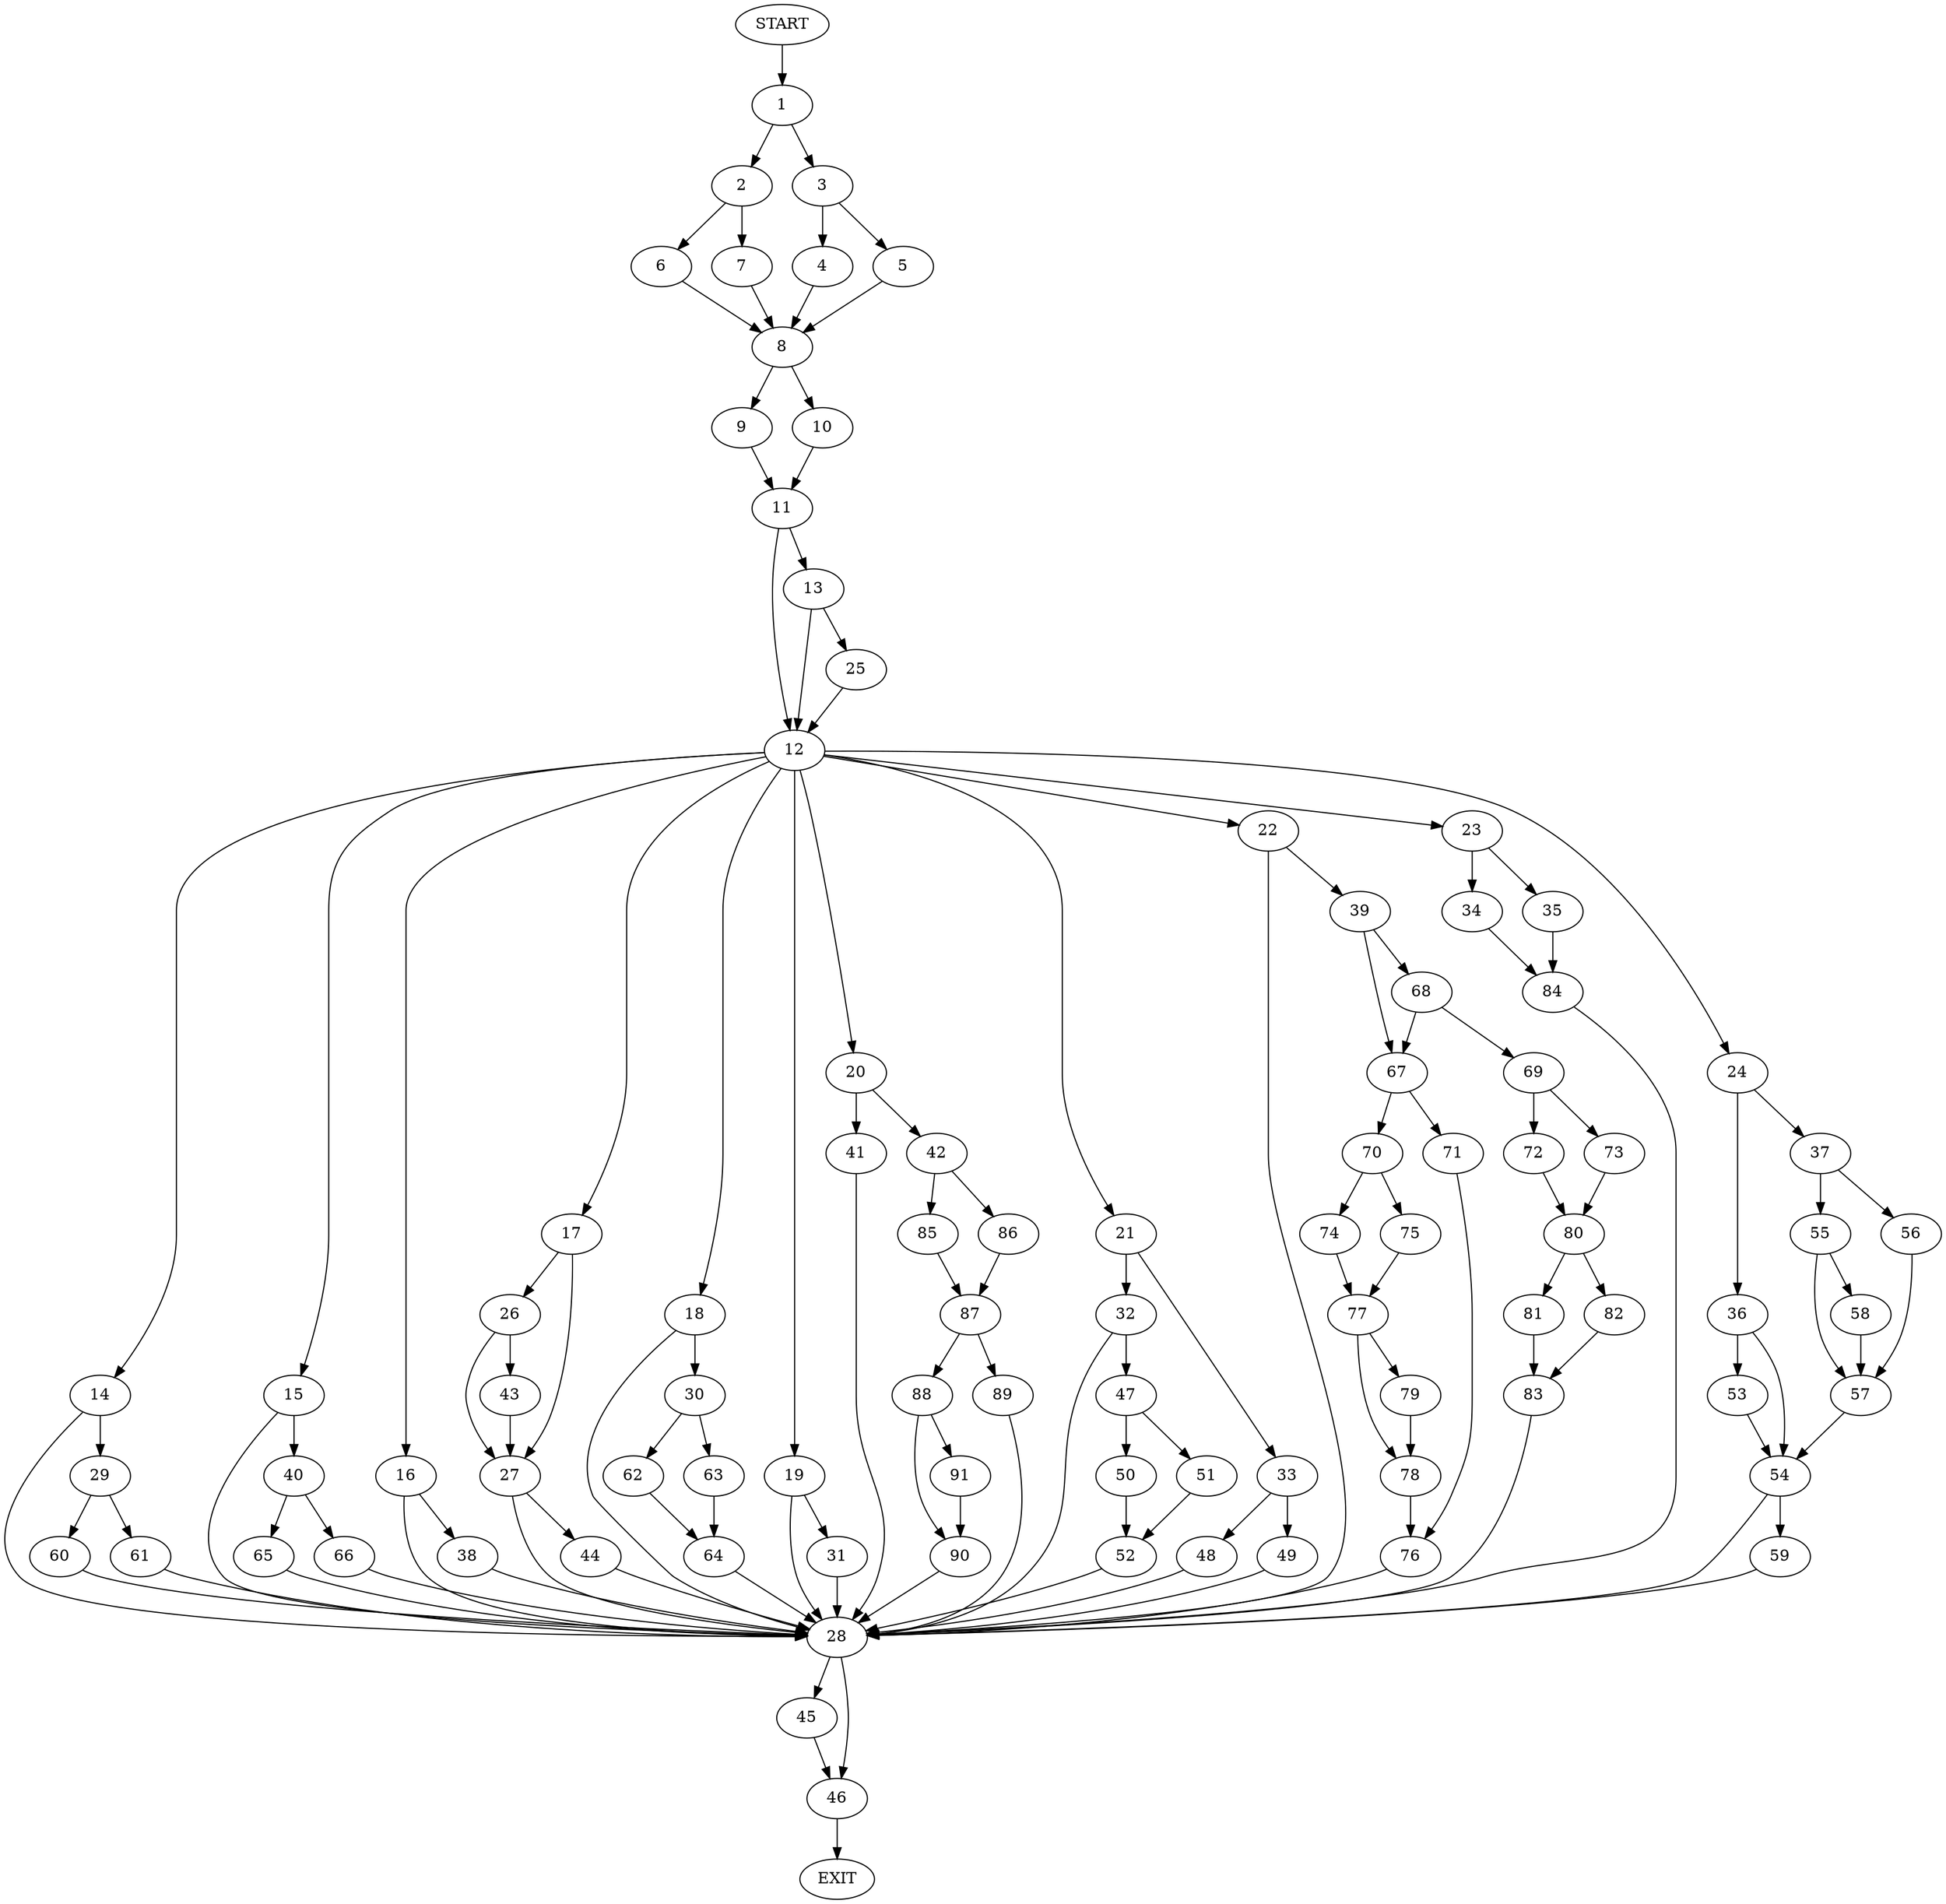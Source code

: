 digraph {
0 [label="START"]
92 [label="EXIT"]
0 -> 1
1 -> 2
1 -> 3
3 -> 4
3 -> 5
2 -> 6
2 -> 7
4 -> 8
5 -> 8
8 -> 9
8 -> 10
6 -> 8
7 -> 8
9 -> 11
10 -> 11
11 -> 12
11 -> 13
12 -> 14
12 -> 15
12 -> 16
12 -> 17
12 -> 18
12 -> 19
12 -> 20
12 -> 21
12 -> 22
12 -> 23
12 -> 24
13 -> 12
13 -> 25
25 -> 12
17 -> 26
17 -> 27
14 -> 28
14 -> 29
18 -> 28
18 -> 30
19 -> 31
19 -> 28
21 -> 32
21 -> 33
23 -> 34
23 -> 35
24 -> 36
24 -> 37
16 -> 28
16 -> 38
22 -> 28
22 -> 39
15 -> 28
15 -> 40
20 -> 41
20 -> 42
26 -> 43
26 -> 27
27 -> 28
27 -> 44
43 -> 27
28 -> 45
28 -> 46
44 -> 28
32 -> 28
32 -> 47
33 -> 48
33 -> 49
48 -> 28
49 -> 28
47 -> 50
47 -> 51
50 -> 52
51 -> 52
52 -> 28
36 -> 53
36 -> 54
37 -> 55
37 -> 56
56 -> 57
55 -> 57
55 -> 58
57 -> 54
58 -> 57
54 -> 28
54 -> 59
53 -> 54
59 -> 28
29 -> 60
29 -> 61
60 -> 28
61 -> 28
30 -> 62
30 -> 63
63 -> 64
62 -> 64
64 -> 28
38 -> 28
40 -> 65
40 -> 66
66 -> 28
65 -> 28
39 -> 67
39 -> 68
68 -> 67
68 -> 69
67 -> 70
67 -> 71
69 -> 72
69 -> 73
70 -> 74
70 -> 75
71 -> 76
76 -> 28
75 -> 77
74 -> 77
77 -> 78
77 -> 79
79 -> 78
78 -> 76
72 -> 80
73 -> 80
80 -> 81
80 -> 82
81 -> 83
82 -> 83
83 -> 28
34 -> 84
35 -> 84
84 -> 28
41 -> 28
42 -> 85
42 -> 86
86 -> 87
85 -> 87
87 -> 88
87 -> 89
88 -> 90
88 -> 91
89 -> 28
91 -> 90
90 -> 28
31 -> 28
46 -> 92
45 -> 46
}
